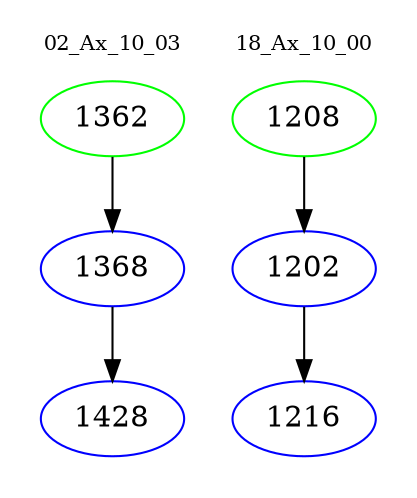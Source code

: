 digraph{
subgraph cluster_0 {
color = white
label = "02_Ax_10_03";
fontsize=10;
T0_1362 [label="1362", color="green"]
T0_1362 -> T0_1368 [color="black"]
T0_1368 [label="1368", color="blue"]
T0_1368 -> T0_1428 [color="black"]
T0_1428 [label="1428", color="blue"]
}
subgraph cluster_1 {
color = white
label = "18_Ax_10_00";
fontsize=10;
T1_1208 [label="1208", color="green"]
T1_1208 -> T1_1202 [color="black"]
T1_1202 [label="1202", color="blue"]
T1_1202 -> T1_1216 [color="black"]
T1_1216 [label="1216", color="blue"]
}
}
